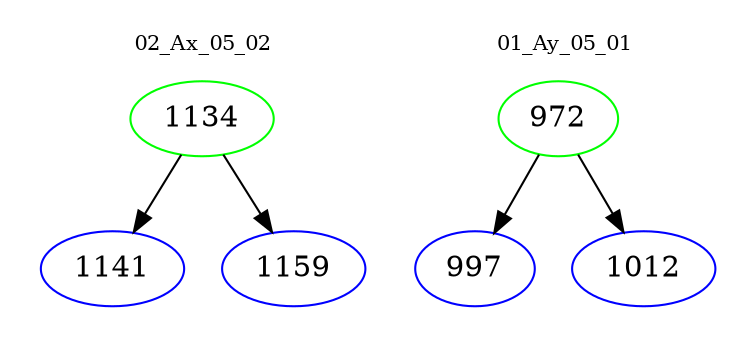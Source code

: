 digraph{
subgraph cluster_0 {
color = white
label = "02_Ax_05_02";
fontsize=10;
T0_1134 [label="1134", color="green"]
T0_1134 -> T0_1141 [color="black"]
T0_1141 [label="1141", color="blue"]
T0_1134 -> T0_1159 [color="black"]
T0_1159 [label="1159", color="blue"]
}
subgraph cluster_1 {
color = white
label = "01_Ay_05_01";
fontsize=10;
T1_972 [label="972", color="green"]
T1_972 -> T1_997 [color="black"]
T1_997 [label="997", color="blue"]
T1_972 -> T1_1012 [color="black"]
T1_1012 [label="1012", color="blue"]
}
}
